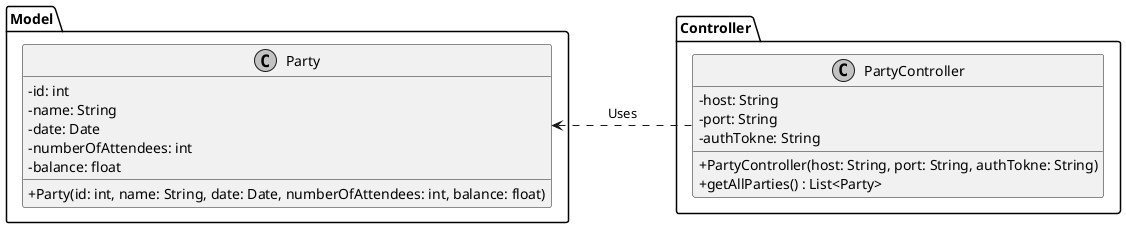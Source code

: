 @startuml
skinparam monochrome true
skinparam classAttributeIconSize 0
skinparam nodesep 110
skinparam ranksep 10

package Model {
	class Party {
		- id: int
		- name: String
		- date: Date
		- numberOfAttendees: int
		- balance: float
		+ Party(id: int, name: String, date: Date, numberOfAttendees: int, balance: float)
	}
}

package Controller {
	class PartyController{
		- host: String
		- port: String
		- authTokne: String
		+ PartyController(host: String, port: String, authTokne: String)
		+ getAllParties() : List<Party>
	}
}

Party <. PartyController : Uses

@enduml
